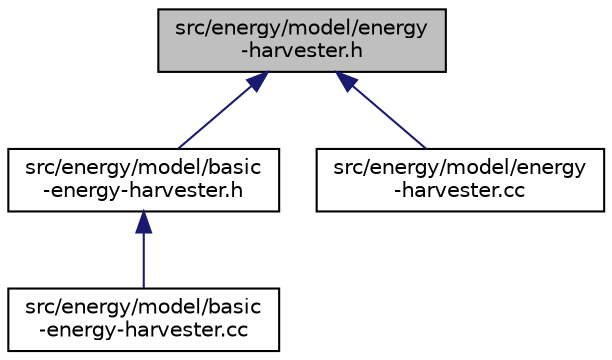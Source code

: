 digraph "src/energy/model/energy-harvester.h"
{
 // LATEX_PDF_SIZE
  edge [fontname="Helvetica",fontsize="10",labelfontname="Helvetica",labelfontsize="10"];
  node [fontname="Helvetica",fontsize="10",shape=record];
  Node1 [label="src/energy/model/energy\l-harvester.h",height=0.2,width=0.4,color="black", fillcolor="grey75", style="filled", fontcolor="black",tooltip=" "];
  Node1 -> Node2 [dir="back",color="midnightblue",fontsize="10",style="solid",fontname="Helvetica"];
  Node2 [label="src/energy/model/basic\l-energy-harvester.h",height=0.2,width=0.4,color="black", fillcolor="white", style="filled",URL="$basic-energy-harvester_8h.html",tooltip=" "];
  Node2 -> Node3 [dir="back",color="midnightblue",fontsize="10",style="solid",fontname="Helvetica"];
  Node3 [label="src/energy/model/basic\l-energy-harvester.cc",height=0.2,width=0.4,color="black", fillcolor="white", style="filled",URL="$basic-energy-harvester_8cc.html",tooltip=" "];
  Node1 -> Node4 [dir="back",color="midnightblue",fontsize="10",style="solid",fontname="Helvetica"];
  Node4 [label="src/energy/model/energy\l-harvester.cc",height=0.2,width=0.4,color="black", fillcolor="white", style="filled",URL="$energy-harvester_8cc.html",tooltip=" "];
}
